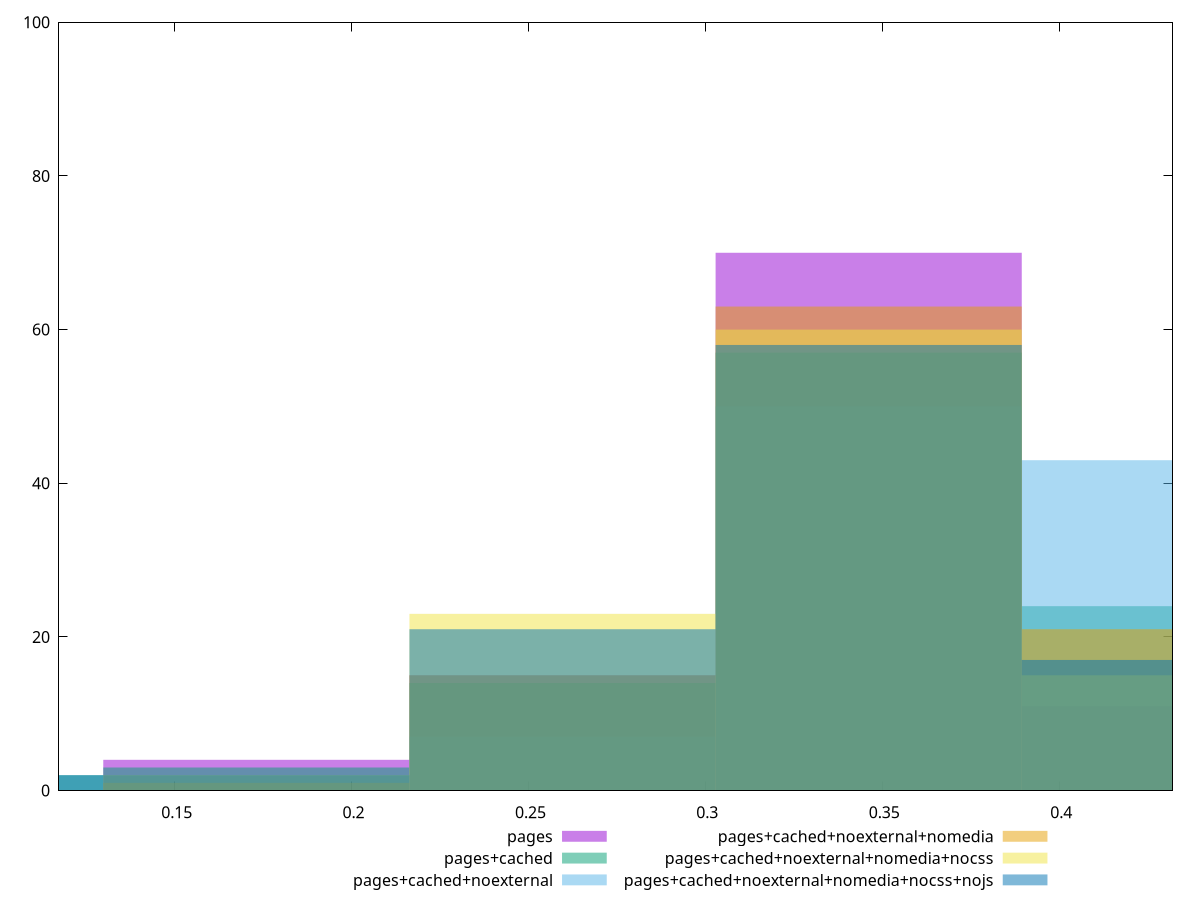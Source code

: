 reset

$pages <<EOF
0.17307986999776132 4
0.25961980499664195 15
0.34615973999552263 70
0.4326996749944033 11
EOF

$pagesCached <<EOF
0.34615973999552263 57
0.4326996749944033 24
0.25961980499664195 14
0.08653993499888066 2
0.17307986999776132 3
EOF

$pagesCachedNoexternal <<EOF
0.34615973999552263 50
0.4326996749944033 43
0.25961980499664195 7
EOF

$pagesCachedNoexternalNomedia <<EOF
0.34615973999552263 63
0.25961980499664195 15
0.4326996749944033 21
0.17307986999776132 1
EOF

$pagesCachedNoexternalNomediaNocss <<EOF
0.34615973999552263 60
0.4326996749944033 15
0.25961980499664195 23
0.17307986999776132 2
EOF

$pagesCachedNoexternalNomediaNocssNojs <<EOF
0.34615973999552263 58
0.25961980499664195 21
0.4326996749944033 17
0.17307986999776132 2
0.08653993499888066 2
EOF

set key outside below
set boxwidth 0.08653993499888066
set xrange [0.11729575002372292:0.4320389126391154]
set yrange [0:100]
set trange [0:100]
set style fill transparent solid 0.5 noborder
set terminal svg size 640, 540 enhanced background rgb 'white'
set output "reprap/meta/pScore/comparison/histogram/all_raw.svg"

plot $pages title "pages" with boxes, \
     $pagesCached title "pages+cached" with boxes, \
     $pagesCachedNoexternal title "pages+cached+noexternal" with boxes, \
     $pagesCachedNoexternalNomedia title "pages+cached+noexternal+nomedia" with boxes, \
     $pagesCachedNoexternalNomediaNocss title "pages+cached+noexternal+nomedia+nocss" with boxes, \
     $pagesCachedNoexternalNomediaNocssNojs title "pages+cached+noexternal+nomedia+nocss+nojs" with boxes

reset
